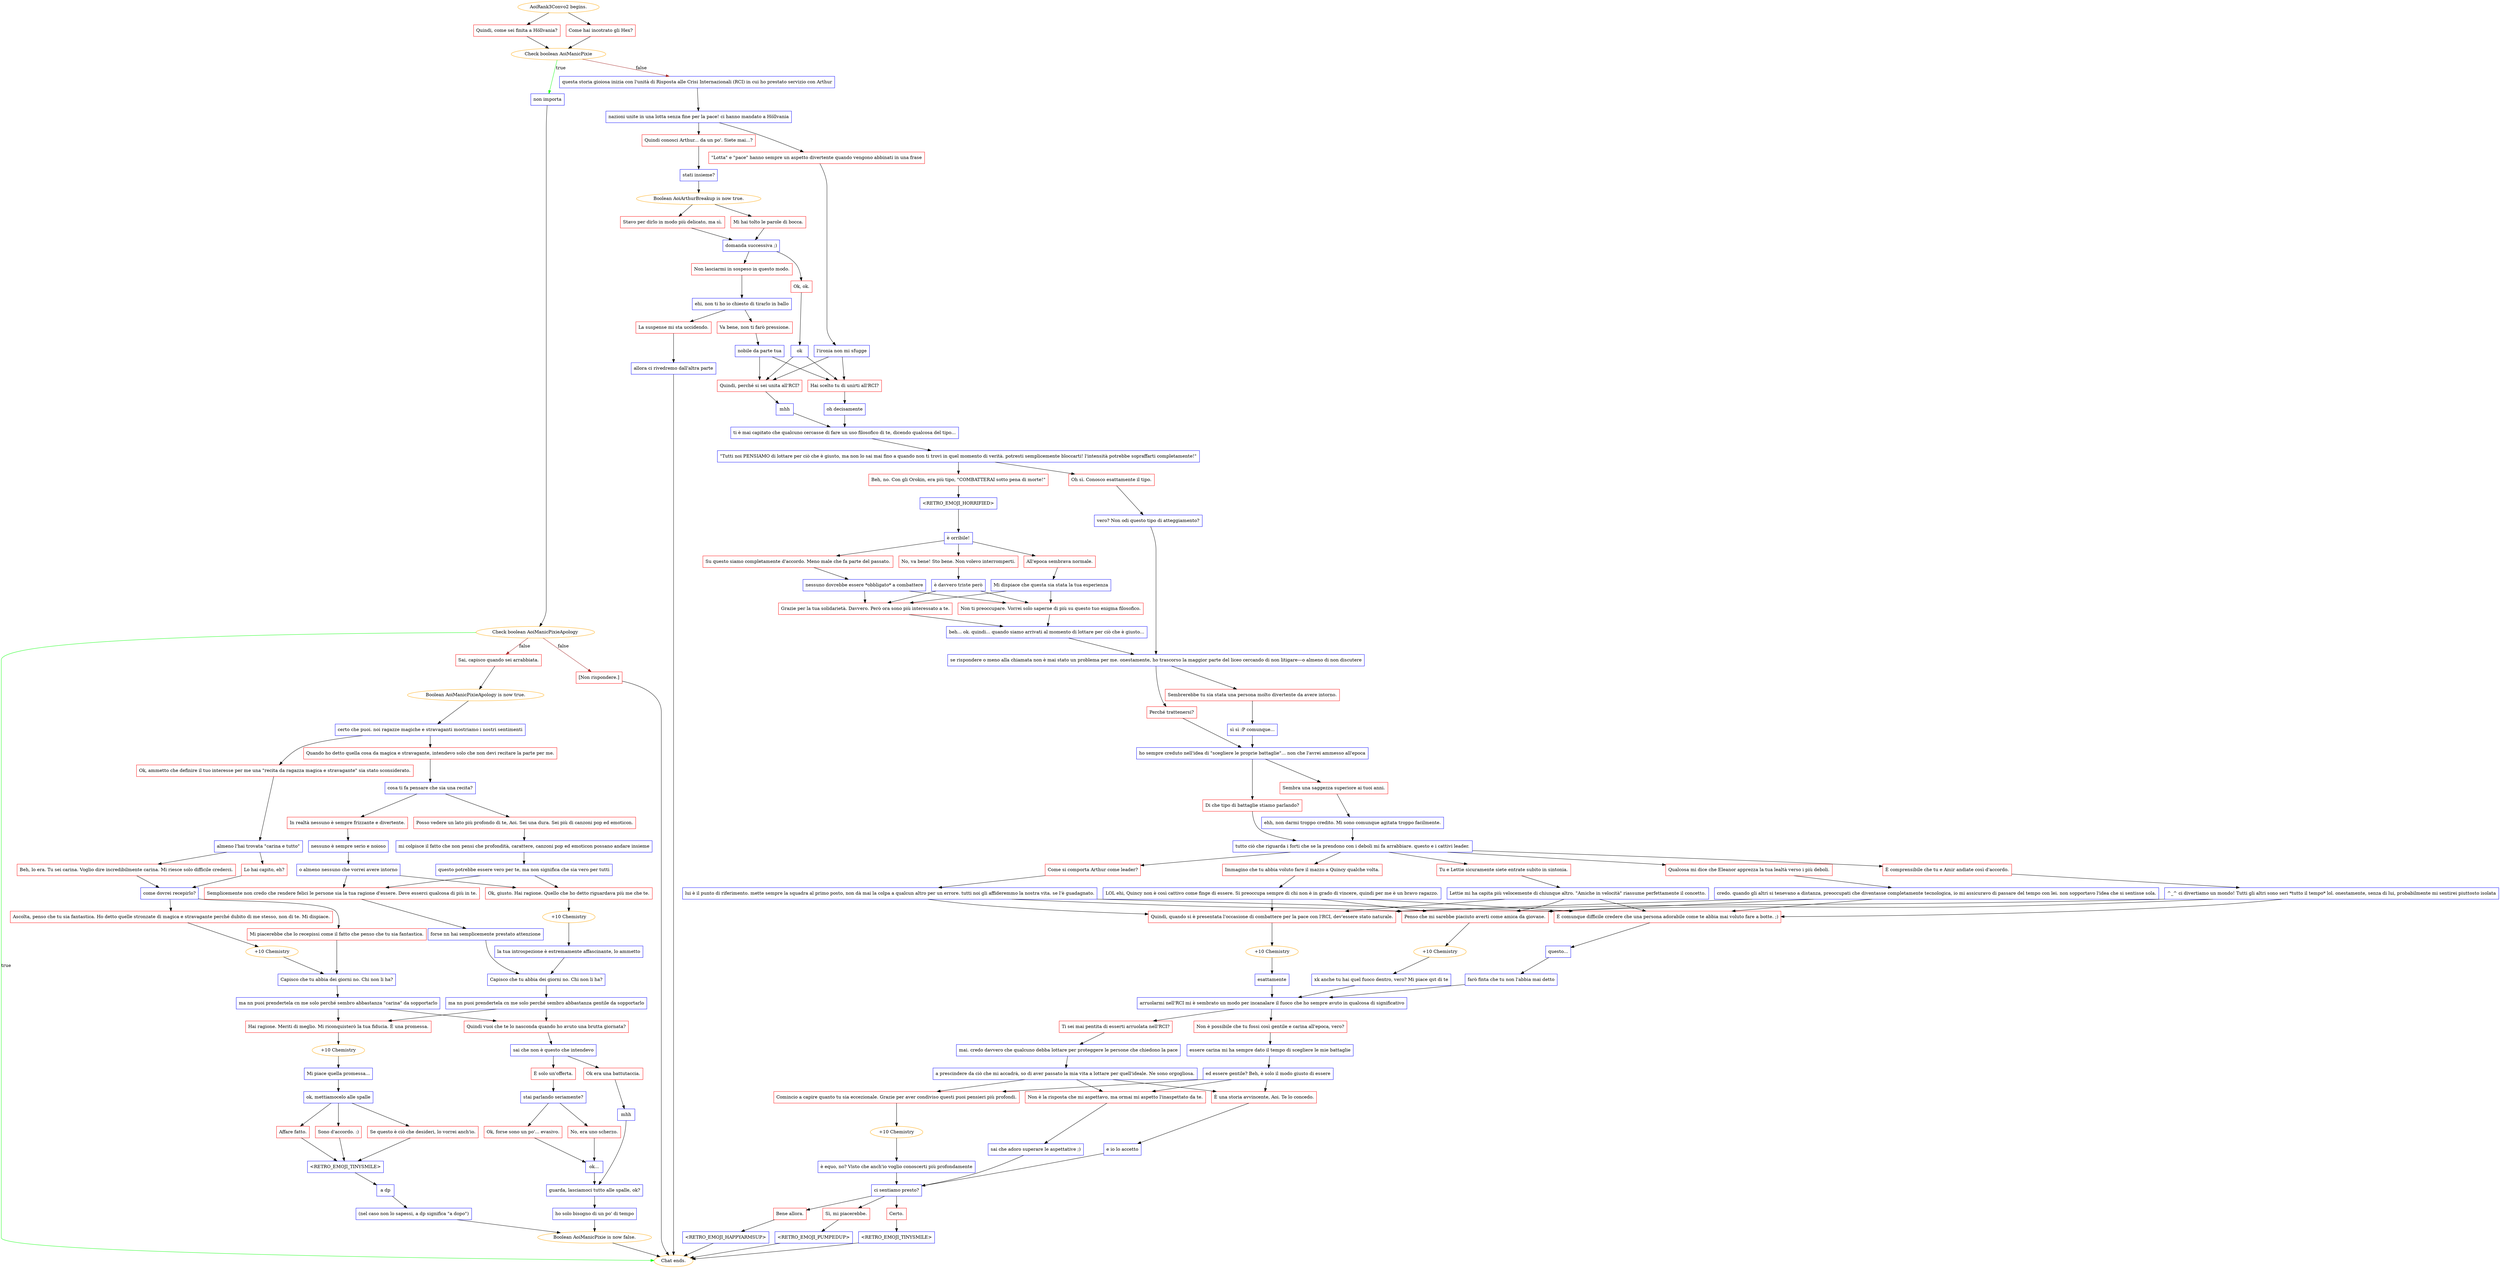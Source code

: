 digraph {
	"AoiRank3Convo2 begins." [color=orange];
		"AoiRank3Convo2 begins." -> j3534187989;
		"AoiRank3Convo2 begins." -> j3399332149;
	j3534187989 [label="Quindi, come sei finita a Höllvania?",shape=box,color=red];
		j3534187989 -> j1553637798;
	j3399332149 [label="Come hai incotrato gli Hex?",shape=box,color=red];
		j3399332149 -> j1553637798;
	j1553637798 [label="Check boolean AoiManicPixie",color=orange];
		j1553637798 -> j3968906329 [label=true,color=green];
		j1553637798 -> j4078988229 [label=false,color=brown];
	j3968906329 [label="non importa",shape=box,color=blue];
		j3968906329 -> j2806985163;
	j4078988229 [label="questa storia gioiosa inizia con l'unità di Risposta alle Crisi Internazionali (RCI) in cui ho prestato servizio con Arthur",shape=box,color=blue];
		j4078988229 -> j3169184031;
	j2806985163 [label="Check boolean AoiManicPixieApology",color=orange];
		j2806985163 -> "Chat ends." [label=true,color=green];
		j2806985163 -> j3181185282 [label=false,color=brown];
		j2806985163 -> j753348503 [label=false,color=brown];
	j3169184031 [label="nazioni unite in una lotta senza fine per la pace! ci hanno mandato a Höllvania",shape=box,color=blue];
		j3169184031 -> j3951287504;
		j3169184031 -> j2809461714;
	"Chat ends." [color=orange];
	j3181185282 [label="Sai, capisco quando sei arrabbiata.",shape=box,color=red];
		j3181185282 -> j1045345762;
	j753348503 [label="[Non rispondere.]",shape=box,color=red];
		j753348503 -> "Chat ends.";
	j3951287504 [label="Quindi conosci Arthur... da un po'. Siete mai...?",shape=box,color=red];
		j3951287504 -> j2312842375;
	j2809461714 [label="\"Lotta\" e \"pace\" hanno sempre un aspetto divertente quando vengono abbinati in una frase",shape=box,color=red];
		j2809461714 -> j2208137400;
	j1045345762 [label="Boolean AoiManicPixieApology is now true.",color=orange];
		j1045345762 -> j3782942584;
	j2312842375 [label="stati insieme?",shape=box,color=blue];
		j2312842375 -> j1782455318;
	j2208137400 [label="l'ironia non mi sfugge",shape=box,color=blue];
		j2208137400 -> j2685784203;
		j2208137400 -> j1883488800;
	j3782942584 [label="certo che puoi. noi ragazze magiche e stravaganti mostriamo i nostri sentimenti",shape=box,color=blue];
		j3782942584 -> j2436519747;
		j3782942584 -> j3138128259;
	j1782455318 [label="Boolean AoiArthurBreakup is now true.",color=orange];
		j1782455318 -> j3192365027;
		j1782455318 -> j1588437654;
	j2685784203 [label="Quindi, perché si sei unita all'RCI?",shape=box,color=red];
		j2685784203 -> j1177567251;
	j1883488800 [label="Hai scelto tu di unirti all'RCI?",shape=box,color=red];
		j1883488800 -> j936548687;
	j2436519747 [label="Ok, ammetto che definire il tuo interesse per me una \"recita da ragazza magica e stravagante\" sia stato sconsiderato.",shape=box,color=red];
		j2436519747 -> j1287619118;
	j3138128259 [label="Quando ho detto quella cosa da magica e stravagante, intendevo solo che non devi recitare la parte per me.",shape=box,color=red];
		j3138128259 -> j173189717;
	j3192365027 [label="Stavo per dirlo in modo più delicato, ma sì.",shape=box,color=red];
		j3192365027 -> j1599578878;
	j1588437654 [label="Mi hai tolto le parole di bocca.",shape=box,color=red];
		j1588437654 -> j1599578878;
	j1177567251 [label="mhh",shape=box,color=blue];
		j1177567251 -> j2389562220;
	j936548687 [label="oh decisamente",shape=box,color=blue];
		j936548687 -> j2389562220;
	j1287619118 [label="almeno l'hai trovata \"carina e tutto\"",shape=box,color=blue];
		j1287619118 -> j4101883756;
		j1287619118 -> j690178897;
	j173189717 [label="cosa ti fa pensare che sia una recita?",shape=box,color=blue];
		j173189717 -> j816149368;
		j173189717 -> j81710449;
	j1599578878 [label="domanda successiva ;)",shape=box,color=blue];
		j1599578878 -> j30099401;
		j1599578878 -> j140773516;
	j2389562220 [label="ti è mai capitato che qualcuno cercasse di fare un uso filosofico di te, dicendo qualcosa del tipo...",shape=box,color=blue];
		j2389562220 -> j1258832874;
	j4101883756 [label="Beh, lo era. Tu sei carina. Voglio dire incredibilmente carina. Mi riesce solo difficile crederci.",shape=box,color=red];
		j4101883756 -> j3923694233;
	j690178897 [label="Lo hai capito, eh?",shape=box,color=red];
		j690178897 -> j3923694233;
	j816149368 [label="In realtà nessuno è sempre frizzante e divertente.",shape=box,color=red];
		j816149368 -> j3943287173;
	j81710449 [label="Posso vedere un lato più profondo di te, Aoi. Sei una dura. Sei più di canzoni pop ed emoticon.",shape=box,color=red];
		j81710449 -> j3405124771;
	j30099401 [label="Non lasciarmi in sospeso in questo modo.",shape=box,color=red];
		j30099401 -> j3961488064;
	j140773516 [label="Ok, ok.",shape=box,color=red];
		j140773516 -> j2967577587;
	j1258832874 [label="\"Tutti noi PENSIAMO di lottare per ciò che è giusto, ma non lo sai mai fino a quando non ti trovi in quel momento di verità. potresti semplicemente bloccarti! l'intensità potrebbe sopraffarti completamente!\"",shape=box,color=blue];
		j1258832874 -> j1022221769;
		j1258832874 -> j1253532014;
	j3923694233 [label="come dovrei recepirlo?",shape=box,color=blue];
		j3923694233 -> j715411677;
		j3923694233 -> j2198474030;
	j3943287173 [label="nessuno è sempre serio e noioso",shape=box,color=blue];
		j3943287173 -> j930317986;
	j3405124771 [label="mi colpisce il fatto che non pensi che profondità, carattere, canzoni pop ed emoticon possano andare insieme",shape=box,color=blue];
		j3405124771 -> j3423855669;
	j3961488064 [label="ehi, non ti ho io chiesto di tirarlo in ballo",shape=box,color=blue];
		j3961488064 -> j1053558022;
		j3961488064 -> j3765456106;
	j2967577587 [label="ok",shape=box,color=blue];
		j2967577587 -> j2685784203;
		j2967577587 -> j1883488800;
	j1022221769 [label="Beh, no. Con gli Orokin, era più tipo, \"COMBATTERAI sotto pena di morte!\"",shape=box,color=red];
		j1022221769 -> j3000662129;
	j1253532014 [label="Oh sì. Conosco esattamente il tipo.",shape=box,color=red];
		j1253532014 -> j575649831;
	j715411677 [label="Ascolta, penso che tu sia fantastica. Ho detto quelle stronzate di magica e stravagante perché dubito di me stesso, non di te. Mi dispiace.",shape=box,color=red];
		j715411677 -> j3729457586;
	j2198474030 [label="Mi piacerebbe che lo recepissi come il fatto che penso che tu sia fantastica.",shape=box,color=red];
		j2198474030 -> j660777714;
	j930317986 [label="o almeno nessuno che vorrei avere intorno",shape=box,color=blue];
		j930317986 -> j2588858124;
		j930317986 -> j786873075;
	j3423855669 [label="questo potrebbe essere vero per te, ma non significa che sia vero per tutti",shape=box,color=blue];
		j3423855669 -> j786873075;
		j3423855669 -> j2588858124;
	j1053558022 [label="La suspense mi sta uccidendo.",shape=box,color=red];
		j1053558022 -> j3025359491;
	j3765456106 [label="Va bene, non ti farò pressione.",shape=box,color=red];
		j3765456106 -> j3994992651;
	j3000662129 [label="<RETRO_EMOJI_HORRIFIED>",shape=box,color=blue];
		j3000662129 -> j373814574;
	j575649831 [label="vero? Non odi questo tipo di atteggiamento?",shape=box,color=blue];
		j575649831 -> j2338575094;
	j3729457586 [label="+10 Chemistry",color=orange];
		j3729457586 -> j660777714;
	j660777714 [label="Capisco che tu abbia dei giorni no. Chi non li ha?",shape=box,color=blue];
		j660777714 -> j3152305770;
	j2588858124 [label="Semplicemente non credo che rendere felici le persone sia la tua ragione d'essere. Deve esserci qualcosa di più in te.",shape=box,color=red];
		j2588858124 -> j3166840556;
	j786873075 [label="Ok, giusto. Hai ragione. Quello che ho detto riguardava più me che te.",shape=box,color=red];
		j786873075 -> j2477368945;
	j3025359491 [label="allora ci rivedremo dall'altra parte",shape=box,color=blue];
		j3025359491 -> "Chat ends.";
	j3994992651 [label="nobile da parte tua",shape=box,color=blue];
		j3994992651 -> j2685784203;
		j3994992651 -> j1883488800;
	j373814574 [label="è orribile!",shape=box,color=blue];
		j373814574 -> j4105675921;
		j373814574 -> j188225756;
		j373814574 -> j3671146741;
	j2338575094 [label="se rispondere o meno alla chiamata non è mai stato un problema per me. onestamente, ho trascorso la maggior parte del liceo cercando di non litigare—o almeno di non discutere",shape=box,color=blue];
		j2338575094 -> j3044175765;
		j2338575094 -> j417419993;
	j3152305770 [label="ma nn puoi prendertela cn me solo perché sembro abbastanza \"carina\" da sopportarlo",shape=box,color=blue];
		j3152305770 -> j3878334640;
		j3152305770 -> j3510740173;
	j3166840556 [label="forse nn hai semplicemente prestato attenzione",shape=box,color=blue];
		j3166840556 -> j3162457568;
	j2477368945 [label="+10 Chemistry",color=orange];
		j2477368945 -> j3667593787;
	j4105675921 [label="Su questo siamo completamente d'accordo. Meno male che fa parte del passato.",shape=box,color=red];
		j4105675921 -> j1886391315;
	j188225756 [label="No, va bene! Sto bene. Non volevo interromperti.",shape=box,color=red];
		j188225756 -> j2372491988;
	j3671146741 [label="All'epoca sembrava normale.",shape=box,color=red];
		j3671146741 -> j790914544;
	j3044175765 [label="Perché trattenersi?",shape=box,color=red];
		j3044175765 -> j3074870466;
	j417419993 [label="Sembrerebbe tu sia stata una persona molto divertente da avere intorno.",shape=box,color=red];
		j417419993 -> j2470778058;
	j3878334640 [label="Hai ragione. Meriti di meglio. Mi riconquisterò la tua fiducia. È una promessa.",shape=box,color=red];
		j3878334640 -> j2823488539;
	j3510740173 [label="Quindi vuoi che te lo nasconda quando ho avuto una brutta giornata?",shape=box,color=red];
		j3510740173 -> j2144712039;
	j3162457568 [label="Capisco che tu abbia dei giorni no. Chi non li ha?",shape=box,color=blue];
		j3162457568 -> j4103518646;
	j3667593787 [label="la tua introspezione è estremamente affascinante, lo ammetto",shape=box,color=blue];
		j3667593787 -> j3162457568;
	j1886391315 [label="nessuno dovrebbe essere *obbligato* a combattere",shape=box,color=blue];
		j1886391315 -> j370093984;
		j1886391315 -> j3884095098;
	j2372491988 [label="è davvero triste però",shape=box,color=blue];
		j2372491988 -> j370093984;
		j2372491988 -> j3884095098;
	j790914544 [label="Mi dispiace che questa sia stata la tua esperienza",shape=box,color=blue];
		j790914544 -> j370093984;
		j790914544 -> j3884095098;
	j3074870466 [label="ho sempre creduto nell'idea di \"scegliere le proprie battaglie\"... non che l'avrei ammesso all'epoca",shape=box,color=blue];
		j3074870466 -> j3236238536;
		j3074870466 -> j17660097;
	j2470778058 [label="sì sì :P comunque...",shape=box,color=blue];
		j2470778058 -> j3074870466;
	j2823488539 [label="+10 Chemistry",color=orange];
		j2823488539 -> j2936279150;
	j2144712039 [label="sai che non è questo che intendevo",shape=box,color=blue];
		j2144712039 -> j3895117582;
		j2144712039 -> j584679534;
	j4103518646 [label="ma nn puoi prendertela cn me solo perché sembro abbastanza gentile da sopportarlo",shape=box,color=blue];
		j4103518646 -> j3878334640;
		j4103518646 -> j3510740173;
	j370093984 [label="Grazie per la tua solidarietà. Davvero. Però ora sono più interessato a te.",shape=box,color=red];
		j370093984 -> j1512381905;
	j3884095098 [label="Non ti preoccupare. Vorrei solo saperne di più su questo tuo enigma filosofico.",shape=box,color=red];
		j3884095098 -> j1512381905;
	j3236238536 [label="Di che tipo di battaglie stiamo parlando?",shape=box,color=red];
		j3236238536 -> j1013726276;
	j17660097 [label="Sembra una saggezza superiore ai tuoi anni.",shape=box,color=red];
		j17660097 -> j2326751798;
	j2936279150 [label="Mi piace quella promessa...",shape=box,color=blue];
		j2936279150 -> j135213486;
	j3895117582 [label="È solo un'offerta.",shape=box,color=red];
		j3895117582 -> j541600054;
	j584679534 [label="Ok era una battutaccia.",shape=box,color=red];
		j584679534 -> j970728236;
	j1512381905 [label="beh... ok. quindi... quando siamo arrivati al momento di lottare per ciò che è giusto...",shape=box,color=blue];
		j1512381905 -> j2338575094;
	j1013726276 [label="tutto ciò che riguarda i forti che se la prendono con i deboli mi fa arrabbiare. questo e i cattivi leader.",shape=box,color=blue];
		j1013726276 -> j2510756332;
		j1013726276 -> j3995318873;
		j1013726276 -> j1308243149;
		j1013726276 -> j1187273430;
		j1013726276 -> j716402862;
	j2326751798 [label="ehh, non darmi troppo credito. Mi sono comunque agitata troppo facilmente.",shape=box,color=blue];
		j2326751798 -> j1013726276;
	j135213486 [label="ok, mettiamocelo alle spalle",shape=box,color=blue];
		j135213486 -> j1016095190;
		j135213486 -> j144053588;
		j135213486 -> j2348369946;
	j541600054 [label="stai parlando seriamente?",shape=box,color=blue];
		j541600054 -> j4128486224;
		j541600054 -> j4213943636;
	j970728236 [label="mhh",shape=box,color=blue];
		j970728236 -> j2441890812;
	j2510756332 [label="Come si comporta Arthur come leader?",shape=box,color=red];
		j2510756332 -> j797789198;
	j3995318873 [label="Immagino che tu abbia voluto fare il mazzo a Quincy qualche volta.",shape=box,color=red];
		j3995318873 -> j496138487;
	j1308243149 [label="Tu e Lettie sicuramente siete entrate subito in sintonia.",shape=box,color=red];
		j1308243149 -> j3089299128;
	j1187273430 [label="Qualcosa mi dice che Eleanor apprezza la tua lealtà verso i più deboli.",shape=box,color=red];
		j1187273430 -> j4019569660;
	j716402862 [label="È comprensibile che tu e Amir andiate così d'accordo.",shape=box,color=red];
		j716402862 -> j3430599630;
	j1016095190 [label="Affare fatto.",shape=box,color=red];
		j1016095190 -> j4151078771;
	j144053588 [label="Sono d'accordo. :)",shape=box,color=red];
		j144053588 -> j4151078771;
	j2348369946 [label="Se questo è ciò che desideri, lo vorrei anch'io.",shape=box,color=red];
		j2348369946 -> j4151078771;
	j4128486224 [label="Ok, forse sono un po'... evasivo.",shape=box,color=red];
		j4128486224 -> j4201727611;
	j4213943636 [label="No, era uno scherzo.",shape=box,color=red];
		j4213943636 -> j4201727611;
	j2441890812 [label="guarda, lasciamoci tutto alle spalle, ok?",shape=box,color=blue];
		j2441890812 -> j3082473762;
	j797789198 [label="lui è il punto di riferimento. mette sempre la squadra al primo posto, non dà mai la colpa a qualcun altro per un errore. tutti noi gli affideremmo la nostra vita. se l'è guadagnato.",shape=box,color=blue];
		j797789198 -> j2278199134;
		j797789198 -> j2512727728;
		j797789198 -> j296526393;
	j496138487 [label="LOL ehi, Quincy non è così cattivo come finge di essere. Si preoccupa sempre di chi non è in grado di vincere, quindi per me è un bravo ragazzo.",shape=box,color=blue];
		j496138487 -> j2278199134;
		j496138487 -> j2512727728;
		j496138487 -> j296526393;
	j3089299128 [label="Lettie mi ha capita più velocemente di chiunque altro. \"Amiche in velocità\" riassume perfettamente il concetto.",shape=box,color=blue];
		j3089299128 -> j2278199134;
		j3089299128 -> j2512727728;
		j3089299128 -> j296526393;
	j4019569660 [label="credo. quando gli altri si tenevano a distanza, preoccupati che diventasse completamente tecnologica, io mi assicuravo di passare del tempo con lei. non sopportavo l'idea che si sentisse sola.",shape=box,color=blue];
		j4019569660 -> j2278199134;
		j4019569660 -> j2512727728;
		j4019569660 -> j296526393;
	j3430599630 [label="^_^ ci divertiamo un mondo! Tutti gli altri sono seri *tutto il tempo* lol. onestamente, senza di lui, probabilmente mi sentirei piuttosto isolata",shape=box,color=blue];
		j3430599630 -> j2278199134;
		j3430599630 -> j2512727728;
		j3430599630 -> j296526393;
	j4151078771 [label="<RETRO_EMOJI_TINYSMILE>",shape=box,color=blue];
		j4151078771 -> j2770714208;
	j4201727611 [label="ok...",shape=box,color=blue];
		j4201727611 -> j2441890812;
	j3082473762 [label="ho solo bisogno di un po' di tempo",shape=box,color=blue];
		j3082473762 -> j2477397060;
	j2278199134 [label="Quindi, quando si è presentata l'occasione di combattere per la pace con l'RCI, dev'essere stato naturale.",shape=box,color=red];
		j2278199134 -> j3278553138;
	j2512727728 [label="Penso che mi sarebbe piaciuto averti come amica da giovane.",shape=box,color=red];
		j2512727728 -> j3474153918;
	j296526393 [label="È comunque difficile credere che una persona adorabile come te abbia mai voluto fare a botte. ;)",shape=box,color=red];
		j296526393 -> j3071563961;
	j2770714208 [label="a dp",shape=box,color=blue];
		j2770714208 -> j96845191;
	j2477397060 [label="Boolean AoiManicPixie is now false.",color=orange];
		j2477397060 -> "Chat ends.";
	j3278553138 [label="+10 Chemistry",color=orange];
		j3278553138 -> j3964151643;
	j3474153918 [label="+10 Chemistry",color=orange];
		j3474153918 -> j4050702739;
	j3071563961 [label="questo...",shape=box,color=blue];
		j3071563961 -> j4032945932;
	j96845191 [label="(nel caso non lo sapessi, a dp significa \"a dopo\")",shape=box,color=blue];
		j96845191 -> j2477397060;
	j3964151643 [label="esattamente",shape=box,color=blue];
		j3964151643 -> j3530871300;
	j4050702739 [label="xk anche tu hai quel fuoco dentro, vero? Mi piace qst di te",shape=box,color=blue];
		j4050702739 -> j3530871300;
	j4032945932 [label="farò finta che tu non l'abbia mai detto",shape=box,color=blue];
		j4032945932 -> j3530871300;
	j3530871300 [label="arruolarmi nell'RCI mi è sembrato un modo per incanalare il fuoco che ho sempre avuto in qualcosa di significativo",shape=box,color=blue];
		j3530871300 -> j907633087;
		j3530871300 -> j4034127985;
	j907633087 [label="Ti sei mai pentita di esserti arruolata nell'RCI?",shape=box,color=red];
		j907633087 -> j1477461195;
	j4034127985 [label="Non è possibile che tu fossi così gentile e carina all'epoca, vero?",shape=box,color=red];
		j4034127985 -> j365749838;
	j1477461195 [label="mai. credo davvero che qualcuno debba lottare per proteggere le persone che chiedono la pace",shape=box,color=blue];
		j1477461195 -> j3224836670;
	j365749838 [label="essere carina mi ha sempre dato il tempo di scegliere le mie battaglie",shape=box,color=blue];
		j365749838 -> j3315725832;
	j3224836670 [label="a prescindere da ciò che mi accadrà, so di aver passato la mia vita a lottare per quell'ideale. Ne sono orgogliosa.",shape=box,color=blue];
		j3224836670 -> j3846731452;
		j3224836670 -> j516286462;
		j3224836670 -> j2673811363;
	j3315725832 [label="ed essere gentile? Beh, è solo il modo giusto di essere",shape=box,color=blue];
		j3315725832 -> j3846731452;
		j3315725832 -> j516286462;
		j3315725832 -> j2673811363;
	j3846731452 [label="Comincio a capire quanto tu sia eccezionale. Grazie per aver condiviso questi puoi pensieri più profondi.",shape=box,color=red];
		j3846731452 -> j2825982377;
	j516286462 [label="Non è la risposta che mi aspettavo, ma ormai mi aspetto l'inaspettato da te.",shape=box,color=red];
		j516286462 -> j3126265031;
	j2673811363 [label="È una storia avvincente, Aoi. Te lo concedo.",shape=box,color=red];
		j2673811363 -> j1280474006;
	j2825982377 [label="+10 Chemistry",color=orange];
		j2825982377 -> j2613870431;
	j3126265031 [label="sai che adoro superare le aspettative ;)",shape=box,color=blue];
		j3126265031 -> j1280502823;
	j1280474006 [label="e io lo accetto",shape=box,color=blue];
		j1280474006 -> j1280502823;
	j2613870431 [label="è equo, no? Visto che anch'io voglio conoscerti più profondamente",shape=box,color=blue];
		j2613870431 -> j1280502823;
	j1280502823 [label="ci sentiamo presto?",shape=box,color=blue];
		j1280502823 -> j3977645469;
		j1280502823 -> j2906254082;
		j1280502823 -> j249871873;
	j3977645469 [label="Bene allora.",shape=box,color=red];
		j3977645469 -> j2061505340;
	j2906254082 [label="Sì, mi piacerebbe.",shape=box,color=red];
		j2906254082 -> j336425587;
	j249871873 [label="Certo.",shape=box,color=red];
		j249871873 -> j3029731251;
	j2061505340 [label="<RETRO_EMOJI_HAPPYARMSUP>",shape=box,color=blue];
		j2061505340 -> "Chat ends.";
	j336425587 [label="<RETRO_EMOJI_PUMPEDUP>",shape=box,color=blue];
		j336425587 -> "Chat ends.";
	j3029731251 [label="<RETRO_EMOJI_TINYSMILE>",shape=box,color=blue];
		j3029731251 -> "Chat ends.";
}